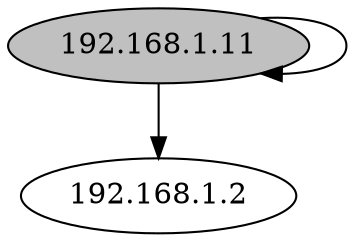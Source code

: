 digraph DAG {
S0[label="192.168.1.11",fillcolor=grey,style=filled];
S1[label="192.168.1.2"];
S0[label="192.168.1.11",fillcolor=grey,style=filled];
S0[label="192.168.1.11",fillcolor=grey,style=filled];
S0 -> S1
S0 -> S0
}